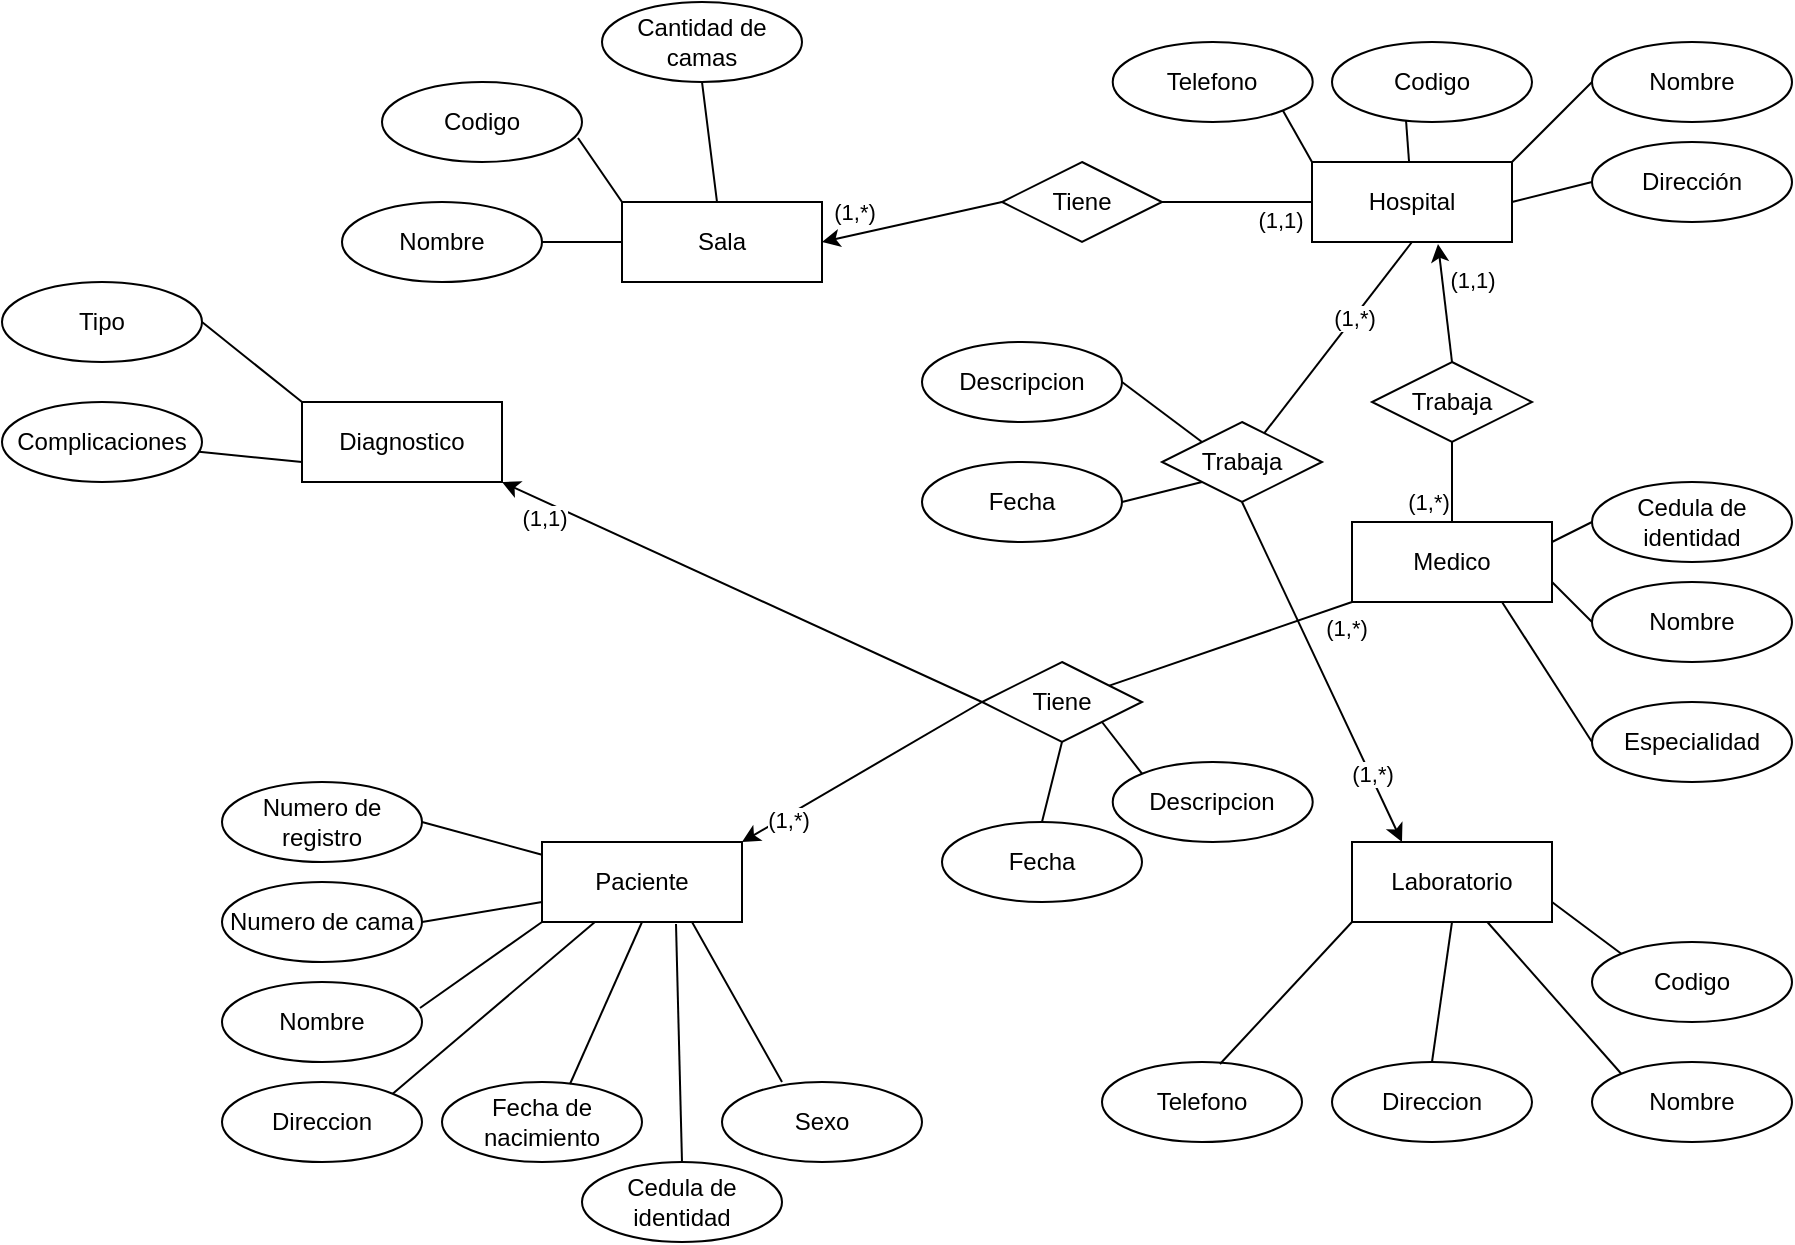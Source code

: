 <mxfile version="26.2.12">
  <diagram id="R2lEEEUBdFMjLlhIrx00" name="Page-1">
    <mxGraphModel dx="1958" dy="605" grid="1" gridSize="10" guides="1" tooltips="1" connect="1" arrows="1" fold="1" page="1" pageScale="1" pageWidth="850" pageHeight="1100" math="0" shadow="0" extFonts="Permanent Marker^https://fonts.googleapis.com/css?family=Permanent+Marker">
      <root>
        <mxCell id="0" />
        <mxCell id="1" parent="0" />
        <mxCell id="wQJye9Y6Ir59Oo7eAUUx-1" value="Hospital" style="whiteSpace=wrap;html=1;align=center;" vertex="1" parent="1">
          <mxGeometry x="475" y="100" width="100" height="40" as="geometry" />
        </mxCell>
        <mxCell id="wQJye9Y6Ir59Oo7eAUUx-2" value="Medico" style="whiteSpace=wrap;html=1;align=center;" vertex="1" parent="1">
          <mxGeometry x="495" y="280" width="100" height="40" as="geometry" />
        </mxCell>
        <mxCell id="wQJye9Y6Ir59Oo7eAUUx-3" value="Sala" style="whiteSpace=wrap;html=1;align=center;" vertex="1" parent="1">
          <mxGeometry x="130" y="120" width="100" height="40" as="geometry" />
        </mxCell>
        <mxCell id="wQJye9Y6Ir59Oo7eAUUx-4" value="Paciente" style="whiteSpace=wrap;html=1;align=center;" vertex="1" parent="1">
          <mxGeometry x="90" y="440" width="100" height="40" as="geometry" />
        </mxCell>
        <mxCell id="wQJye9Y6Ir59Oo7eAUUx-5" value="Laboratorio" style="whiteSpace=wrap;html=1;align=center;" vertex="1" parent="1">
          <mxGeometry x="495" y="440" width="100" height="40" as="geometry" />
        </mxCell>
        <mxCell id="wQJye9Y6Ir59Oo7eAUUx-6" value="Diagnostico" style="whiteSpace=wrap;html=1;align=center;" vertex="1" parent="1">
          <mxGeometry x="-30" y="220" width="100" height="40" as="geometry" />
        </mxCell>
        <mxCell id="wQJye9Y6Ir59Oo7eAUUx-7" value="Codigo" style="ellipse;whiteSpace=wrap;html=1;align=center;" vertex="1" parent="1">
          <mxGeometry x="485" y="40" width="100" height="40" as="geometry" />
        </mxCell>
        <mxCell id="wQJye9Y6Ir59Oo7eAUUx-8" value="Dirección" style="ellipse;whiteSpace=wrap;html=1;align=center;" vertex="1" parent="1">
          <mxGeometry x="615" y="90" width="100" height="40" as="geometry" />
        </mxCell>
        <mxCell id="wQJye9Y6Ir59Oo7eAUUx-9" value="Nombre" style="ellipse;whiteSpace=wrap;html=1;align=center;" vertex="1" parent="1">
          <mxGeometry x="615" y="40" width="100" height="40" as="geometry" />
        </mxCell>
        <mxCell id="wQJye9Y6Ir59Oo7eAUUx-11" value="Telefono" style="ellipse;whiteSpace=wrap;html=1;align=center;" vertex="1" parent="1">
          <mxGeometry x="375.36" y="40" width="100" height="40" as="geometry" />
        </mxCell>
        <mxCell id="wQJye9Y6Ir59Oo7eAUUx-12" value="Nombre" style="ellipse;whiteSpace=wrap;html=1;align=center;" vertex="1" parent="1">
          <mxGeometry x="-10" y="120" width="100" height="40" as="geometry" />
        </mxCell>
        <mxCell id="wQJye9Y6Ir59Oo7eAUUx-13" value="Codigo" style="ellipse;whiteSpace=wrap;html=1;align=center;" vertex="1" parent="1">
          <mxGeometry x="10" y="60" width="100" height="40" as="geometry" />
        </mxCell>
        <mxCell id="wQJye9Y6Ir59Oo7eAUUx-14" value="Cantidad de camas" style="ellipse;whiteSpace=wrap;html=1;align=center;" vertex="1" parent="1">
          <mxGeometry x="120" y="20" width="100" height="40" as="geometry" />
        </mxCell>
        <mxCell id="wQJye9Y6Ir59Oo7eAUUx-15" value="Especialidad" style="ellipse;whiteSpace=wrap;html=1;align=center;" vertex="1" parent="1">
          <mxGeometry x="615" y="370" width="100" height="40" as="geometry" />
        </mxCell>
        <mxCell id="wQJye9Y6Ir59Oo7eAUUx-16" value="Nombre" style="ellipse;whiteSpace=wrap;html=1;align=center;" vertex="1" parent="1">
          <mxGeometry x="615" y="310" width="100" height="40" as="geometry" />
        </mxCell>
        <mxCell id="wQJye9Y6Ir59Oo7eAUUx-17" value="Cedula de identidad" style="ellipse;whiteSpace=wrap;html=1;align=center;" vertex="1" parent="1">
          <mxGeometry x="615" y="260" width="100" height="40" as="geometry" />
        </mxCell>
        <mxCell id="wQJye9Y6Ir59Oo7eAUUx-18" value="Telefono" style="ellipse;whiteSpace=wrap;html=1;align=center;" vertex="1" parent="1">
          <mxGeometry x="370" y="550" width="100" height="40" as="geometry" />
        </mxCell>
        <mxCell id="wQJye9Y6Ir59Oo7eAUUx-19" value="Direccion" style="ellipse;whiteSpace=wrap;html=1;align=center;" vertex="1" parent="1">
          <mxGeometry x="485" y="550" width="100" height="40" as="geometry" />
        </mxCell>
        <mxCell id="wQJye9Y6Ir59Oo7eAUUx-20" value="Nombre" style="ellipse;whiteSpace=wrap;html=1;align=center;" vertex="1" parent="1">
          <mxGeometry x="615" y="550" width="100" height="40" as="geometry" />
        </mxCell>
        <mxCell id="wQJye9Y6Ir59Oo7eAUUx-21" value="Codigo" style="ellipse;whiteSpace=wrap;html=1;align=center;" vertex="1" parent="1">
          <mxGeometry x="615" y="490" width="100" height="40" as="geometry" />
        </mxCell>
        <mxCell id="wQJye9Y6Ir59Oo7eAUUx-22" value="Complicaciones" style="ellipse;whiteSpace=wrap;html=1;align=center;" vertex="1" parent="1">
          <mxGeometry x="-180" y="220" width="100" height="40" as="geometry" />
        </mxCell>
        <mxCell id="wQJye9Y6Ir59Oo7eAUUx-23" value="Tipo" style="ellipse;whiteSpace=wrap;html=1;align=center;" vertex="1" parent="1">
          <mxGeometry x="-180" y="160" width="100" height="40" as="geometry" />
        </mxCell>
        <mxCell id="wQJye9Y6Ir59Oo7eAUUx-24" value="Cedula de identidad" style="ellipse;whiteSpace=wrap;html=1;align=center;" vertex="1" parent="1">
          <mxGeometry x="110" y="600" width="100" height="40" as="geometry" />
        </mxCell>
        <mxCell id="wQJye9Y6Ir59Oo7eAUUx-25" value="Sexo" style="ellipse;whiteSpace=wrap;html=1;align=center;" vertex="1" parent="1">
          <mxGeometry x="180" y="560" width="100" height="40" as="geometry" />
        </mxCell>
        <mxCell id="wQJye9Y6Ir59Oo7eAUUx-26" value="Fecha de nacimiento" style="ellipse;whiteSpace=wrap;html=1;align=center;" vertex="1" parent="1">
          <mxGeometry x="40" y="560" width="100" height="40" as="geometry" />
        </mxCell>
        <mxCell id="wQJye9Y6Ir59Oo7eAUUx-27" value="Direccion" style="ellipse;whiteSpace=wrap;html=1;align=center;" vertex="1" parent="1">
          <mxGeometry x="-70" y="560" width="100" height="40" as="geometry" />
        </mxCell>
        <mxCell id="wQJye9Y6Ir59Oo7eAUUx-28" value="Nombre" style="ellipse;whiteSpace=wrap;html=1;align=center;" vertex="1" parent="1">
          <mxGeometry x="-70" y="510" width="100" height="40" as="geometry" />
        </mxCell>
        <mxCell id="wQJye9Y6Ir59Oo7eAUUx-29" value="Numero de cama" style="ellipse;whiteSpace=wrap;html=1;align=center;" vertex="1" parent="1">
          <mxGeometry x="-70" y="460" width="100" height="40" as="geometry" />
        </mxCell>
        <mxCell id="wQJye9Y6Ir59Oo7eAUUx-30" value="Numero de registro" style="ellipse;whiteSpace=wrap;html=1;align=center;" vertex="1" parent="1">
          <mxGeometry x="-70" y="410" width="100" height="40" as="geometry" />
        </mxCell>
        <mxCell id="wQJye9Y6Ir59Oo7eAUUx-31" value="" style="endArrow=none;html=1;rounded=0;exitX=0.5;exitY=1;exitDx=0;exitDy=0;" edge="1" parent="1" source="wQJye9Y6Ir59Oo7eAUUx-14" target="wQJye9Y6Ir59Oo7eAUUx-3">
          <mxGeometry width="50" height="50" relative="1" as="geometry">
            <mxPoint x="220" y="320" as="sourcePoint" />
            <mxPoint x="270" y="270" as="targetPoint" />
          </mxGeometry>
        </mxCell>
        <mxCell id="wQJye9Y6Ir59Oo7eAUUx-32" value="" style="endArrow=none;html=1;rounded=0;exitX=0.98;exitY=0.7;exitDx=0;exitDy=0;exitPerimeter=0;entryX=0;entryY=0;entryDx=0;entryDy=0;" edge="1" parent="1" source="wQJye9Y6Ir59Oo7eAUUx-13" target="wQJye9Y6Ir59Oo7eAUUx-3">
          <mxGeometry width="50" height="50" relative="1" as="geometry">
            <mxPoint x="220" y="320" as="sourcePoint" />
            <mxPoint x="270" y="270" as="targetPoint" />
          </mxGeometry>
        </mxCell>
        <mxCell id="wQJye9Y6Ir59Oo7eAUUx-33" value="" style="endArrow=none;html=1;rounded=0;exitX=1;exitY=0.5;exitDx=0;exitDy=0;entryX=0;entryY=0.5;entryDx=0;entryDy=0;" edge="1" parent="1" source="wQJye9Y6Ir59Oo7eAUUx-12" target="wQJye9Y6Ir59Oo7eAUUx-3">
          <mxGeometry width="50" height="50" relative="1" as="geometry">
            <mxPoint x="220" y="320" as="sourcePoint" />
            <mxPoint x="270" y="270" as="targetPoint" />
          </mxGeometry>
        </mxCell>
        <mxCell id="wQJye9Y6Ir59Oo7eAUUx-34" value="" style="endArrow=none;html=1;rounded=0;exitX=1;exitY=0.5;exitDx=0;exitDy=0;entryX=0;entryY=0;entryDx=0;entryDy=0;" edge="1" parent="1" source="wQJye9Y6Ir59Oo7eAUUx-23" target="wQJye9Y6Ir59Oo7eAUUx-6">
          <mxGeometry width="50" height="50" relative="1" as="geometry">
            <mxPoint x="50" y="280" as="sourcePoint" />
            <mxPoint x="100" y="230" as="targetPoint" />
          </mxGeometry>
        </mxCell>
        <mxCell id="wQJye9Y6Ir59Oo7eAUUx-35" value="" style="endArrow=none;html=1;rounded=0;entryX=0;entryY=0.75;entryDx=0;entryDy=0;" edge="1" parent="1" source="wQJye9Y6Ir59Oo7eAUUx-22" target="wQJye9Y6Ir59Oo7eAUUx-6">
          <mxGeometry width="50" height="50" relative="1" as="geometry">
            <mxPoint x="50" y="280" as="sourcePoint" />
            <mxPoint x="100" y="230" as="targetPoint" />
          </mxGeometry>
        </mxCell>
        <mxCell id="wQJye9Y6Ir59Oo7eAUUx-37" value="" style="endArrow=none;html=1;rounded=0;exitX=1;exitY=0.5;exitDx=0;exitDy=0;" edge="1" parent="1" source="wQJye9Y6Ir59Oo7eAUUx-30" target="wQJye9Y6Ir59Oo7eAUUx-4">
          <mxGeometry width="50" height="50" relative="1" as="geometry">
            <mxPoint x="170" y="320" as="sourcePoint" />
            <mxPoint x="220" y="270" as="targetPoint" />
          </mxGeometry>
        </mxCell>
        <mxCell id="wQJye9Y6Ir59Oo7eAUUx-38" value="" style="endArrow=none;html=1;rounded=0;exitX=1;exitY=0.5;exitDx=0;exitDy=0;entryX=0;entryY=0.75;entryDx=0;entryDy=0;" edge="1" parent="1" source="wQJye9Y6Ir59Oo7eAUUx-29" target="wQJye9Y6Ir59Oo7eAUUx-4">
          <mxGeometry width="50" height="50" relative="1" as="geometry">
            <mxPoint x="170" y="320" as="sourcePoint" />
            <mxPoint x="220" y="270" as="targetPoint" />
          </mxGeometry>
        </mxCell>
        <mxCell id="wQJye9Y6Ir59Oo7eAUUx-39" value="" style="endArrow=none;html=1;rounded=0;exitX=0.99;exitY=0.325;exitDx=0;exitDy=0;exitPerimeter=0;entryX=0;entryY=1;entryDx=0;entryDy=0;" edge="1" parent="1" source="wQJye9Y6Ir59Oo7eAUUx-28" target="wQJye9Y6Ir59Oo7eAUUx-4">
          <mxGeometry width="50" height="50" relative="1" as="geometry">
            <mxPoint x="170" y="420" as="sourcePoint" />
            <mxPoint x="220" y="370" as="targetPoint" />
          </mxGeometry>
        </mxCell>
        <mxCell id="wQJye9Y6Ir59Oo7eAUUx-40" value="" style="endArrow=none;html=1;rounded=0;exitX=1;exitY=0;exitDx=0;exitDy=0;" edge="1" parent="1" source="wQJye9Y6Ir59Oo7eAUUx-27" target="wQJye9Y6Ir59Oo7eAUUx-4">
          <mxGeometry width="50" height="50" relative="1" as="geometry">
            <mxPoint x="170" y="420" as="sourcePoint" />
            <mxPoint x="220" y="370" as="targetPoint" />
          </mxGeometry>
        </mxCell>
        <mxCell id="wQJye9Y6Ir59Oo7eAUUx-41" value="" style="endArrow=none;html=1;rounded=0;exitX=0.64;exitY=0.025;exitDx=0;exitDy=0;exitPerimeter=0;entryX=0.5;entryY=1;entryDx=0;entryDy=0;" edge="1" parent="1" source="wQJye9Y6Ir59Oo7eAUUx-26" target="wQJye9Y6Ir59Oo7eAUUx-4">
          <mxGeometry width="50" height="50" relative="1" as="geometry">
            <mxPoint x="170" y="420" as="sourcePoint" />
            <mxPoint x="220" y="370" as="targetPoint" />
          </mxGeometry>
        </mxCell>
        <mxCell id="wQJye9Y6Ir59Oo7eAUUx-42" value="" style="endArrow=none;html=1;rounded=0;exitX=0.5;exitY=0;exitDx=0;exitDy=0;entryX=0.75;entryY=1;entryDx=0;entryDy=0;" edge="1" parent="1" target="wQJye9Y6Ir59Oo7eAUUx-4">
          <mxGeometry width="50" height="50" relative="1" as="geometry">
            <mxPoint x="210" y="560" as="sourcePoint" />
            <mxPoint x="220" y="370" as="targetPoint" />
          </mxGeometry>
        </mxCell>
        <mxCell id="wQJye9Y6Ir59Oo7eAUUx-43" value="" style="endArrow=none;html=1;rounded=0;exitX=0.59;exitY=0.025;exitDx=0;exitDy=0;exitPerimeter=0;entryX=0;entryY=1;entryDx=0;entryDy=0;" edge="1" parent="1" source="wQJye9Y6Ir59Oo7eAUUx-18" target="wQJye9Y6Ir59Oo7eAUUx-5">
          <mxGeometry width="50" height="50" relative="1" as="geometry">
            <mxPoint x="515" y="380" as="sourcePoint" />
            <mxPoint x="565" y="330" as="targetPoint" />
          </mxGeometry>
        </mxCell>
        <mxCell id="wQJye9Y6Ir59Oo7eAUUx-44" value="" style="endArrow=none;html=1;rounded=0;exitX=0.5;exitY=0;exitDx=0;exitDy=0;entryX=0.5;entryY=1;entryDx=0;entryDy=0;" edge="1" parent="1" source="wQJye9Y6Ir59Oo7eAUUx-19" target="wQJye9Y6Ir59Oo7eAUUx-5">
          <mxGeometry width="50" height="50" relative="1" as="geometry">
            <mxPoint x="515" y="380" as="sourcePoint" />
            <mxPoint x="565" y="330" as="targetPoint" />
          </mxGeometry>
        </mxCell>
        <mxCell id="wQJye9Y6Ir59Oo7eAUUx-45" value="" style="endArrow=none;html=1;rounded=0;exitX=0;exitY=0;exitDx=0;exitDy=0;" edge="1" parent="1" source="wQJye9Y6Ir59Oo7eAUUx-20" target="wQJye9Y6Ir59Oo7eAUUx-5">
          <mxGeometry width="50" height="50" relative="1" as="geometry">
            <mxPoint x="515" y="380" as="sourcePoint" />
            <mxPoint x="565" y="330" as="targetPoint" />
          </mxGeometry>
        </mxCell>
        <mxCell id="wQJye9Y6Ir59Oo7eAUUx-46" value="" style="endArrow=none;html=1;rounded=0;exitX=0;exitY=0;exitDx=0;exitDy=0;entryX=1;entryY=0.75;entryDx=0;entryDy=0;" edge="1" parent="1" source="wQJye9Y6Ir59Oo7eAUUx-21" target="wQJye9Y6Ir59Oo7eAUUx-5">
          <mxGeometry width="50" height="50" relative="1" as="geometry">
            <mxPoint x="515" y="380" as="sourcePoint" />
            <mxPoint x="565" y="330" as="targetPoint" />
          </mxGeometry>
        </mxCell>
        <mxCell id="wQJye9Y6Ir59Oo7eAUUx-47" value="" style="endArrow=none;html=1;rounded=0;exitX=0;exitY=0.5;exitDx=0;exitDy=0;entryX=0.75;entryY=1;entryDx=0;entryDy=0;" edge="1" parent="1" source="wQJye9Y6Ir59Oo7eAUUx-15" target="wQJye9Y6Ir59Oo7eAUUx-2">
          <mxGeometry width="50" height="50" relative="1" as="geometry">
            <mxPoint x="515" y="380" as="sourcePoint" />
            <mxPoint x="565" y="330" as="targetPoint" />
          </mxGeometry>
        </mxCell>
        <mxCell id="wQJye9Y6Ir59Oo7eAUUx-48" value="" style="endArrow=none;html=1;rounded=0;exitX=0;exitY=0.5;exitDx=0;exitDy=0;entryX=1;entryY=0.75;entryDx=0;entryDy=0;" edge="1" parent="1" source="wQJye9Y6Ir59Oo7eAUUx-16" target="wQJye9Y6Ir59Oo7eAUUx-2">
          <mxGeometry width="50" height="50" relative="1" as="geometry">
            <mxPoint x="515" y="380" as="sourcePoint" />
            <mxPoint x="565" y="330" as="targetPoint" />
          </mxGeometry>
        </mxCell>
        <mxCell id="wQJye9Y6Ir59Oo7eAUUx-49" value="" style="endArrow=none;html=1;rounded=0;exitX=0;exitY=0.5;exitDx=0;exitDy=0;entryX=1;entryY=0.25;entryDx=0;entryDy=0;" edge="1" parent="1" source="wQJye9Y6Ir59Oo7eAUUx-17" target="wQJye9Y6Ir59Oo7eAUUx-2">
          <mxGeometry width="50" height="50" relative="1" as="geometry">
            <mxPoint x="515" y="380" as="sourcePoint" />
            <mxPoint x="565" y="330" as="targetPoint" />
          </mxGeometry>
        </mxCell>
        <mxCell id="wQJye9Y6Ir59Oo7eAUUx-50" value="" style="endArrow=none;html=1;rounded=0;exitX=1;exitY=1;exitDx=0;exitDy=0;entryX=0;entryY=0;entryDx=0;entryDy=0;" edge="1" parent="1" target="wQJye9Y6Ir59Oo7eAUUx-1">
          <mxGeometry width="50" height="50" relative="1" as="geometry">
            <mxPoint x="460.355" y="74.142" as="sourcePoint" />
            <mxPoint x="525" y="210" as="targetPoint" />
          </mxGeometry>
        </mxCell>
        <mxCell id="wQJye9Y6Ir59Oo7eAUUx-51" value="" style="endArrow=none;html=1;rounded=0;exitX=0.37;exitY=0.975;exitDx=0;exitDy=0;exitPerimeter=0;" edge="1" parent="1" source="wQJye9Y6Ir59Oo7eAUUx-7" target="wQJye9Y6Ir59Oo7eAUUx-1">
          <mxGeometry width="50" height="50" relative="1" as="geometry">
            <mxPoint x="475" y="260" as="sourcePoint" />
            <mxPoint x="525" y="210" as="targetPoint" />
          </mxGeometry>
        </mxCell>
        <mxCell id="wQJye9Y6Ir59Oo7eAUUx-52" value="" style="endArrow=none;html=1;rounded=0;exitX=0;exitY=0.5;exitDx=0;exitDy=0;entryX=1;entryY=0;entryDx=0;entryDy=0;" edge="1" parent="1" source="wQJye9Y6Ir59Oo7eAUUx-9" target="wQJye9Y6Ir59Oo7eAUUx-1">
          <mxGeometry width="50" height="50" relative="1" as="geometry">
            <mxPoint x="475" y="260" as="sourcePoint" />
            <mxPoint x="525" y="210" as="targetPoint" />
          </mxGeometry>
        </mxCell>
        <mxCell id="wQJye9Y6Ir59Oo7eAUUx-53" value="" style="endArrow=none;html=1;rounded=0;exitX=0;exitY=0.5;exitDx=0;exitDy=0;entryX=1;entryY=0.5;entryDx=0;entryDy=0;" edge="1" parent="1" source="wQJye9Y6Ir59Oo7eAUUx-8" target="wQJye9Y6Ir59Oo7eAUUx-1">
          <mxGeometry width="50" height="50" relative="1" as="geometry">
            <mxPoint x="475" y="260" as="sourcePoint" />
            <mxPoint x="525" y="210" as="targetPoint" />
          </mxGeometry>
        </mxCell>
        <mxCell id="wQJye9Y6Ir59Oo7eAUUx-55" value="Tiene" style="shape=rhombus;perimeter=rhombusPerimeter;whiteSpace=wrap;html=1;align=center;" vertex="1" parent="1">
          <mxGeometry x="320" y="100" width="80" height="40" as="geometry" />
        </mxCell>
        <mxCell id="wQJye9Y6Ir59Oo7eAUUx-56" value="" style="endArrow=none;html=1;rounded=0;exitX=0;exitY=0.5;exitDx=0;exitDy=0;entryX=1;entryY=0.5;entryDx=0;entryDy=0;" edge="1" parent="1" source="wQJye9Y6Ir59Oo7eAUUx-1" target="wQJye9Y6Ir59Oo7eAUUx-55">
          <mxGeometry width="50" height="50" relative="1" as="geometry">
            <mxPoint x="410" y="290" as="sourcePoint" />
            <mxPoint x="460" y="240" as="targetPoint" />
          </mxGeometry>
        </mxCell>
        <mxCell id="wQJye9Y6Ir59Oo7eAUUx-58" value="(1,1)" style="edgeLabel;html=1;align=center;verticalAlign=middle;resizable=0;points=[];" vertex="1" connectable="0" parent="wQJye9Y6Ir59Oo7eAUUx-56">
          <mxGeometry x="-0.067" y="2" relative="1" as="geometry">
            <mxPoint x="19" y="7" as="offset" />
          </mxGeometry>
        </mxCell>
        <mxCell id="wQJye9Y6Ir59Oo7eAUUx-57" value="" style="endArrow=classic;html=1;rounded=0;exitX=0;exitY=0.5;exitDx=0;exitDy=0;entryX=1;entryY=0.5;entryDx=0;entryDy=0;" edge="1" parent="1" source="wQJye9Y6Ir59Oo7eAUUx-55" target="wQJye9Y6Ir59Oo7eAUUx-3">
          <mxGeometry width="50" height="50" relative="1" as="geometry">
            <mxPoint x="410" y="290" as="sourcePoint" />
            <mxPoint x="460" y="240" as="targetPoint" />
          </mxGeometry>
        </mxCell>
        <mxCell id="wQJye9Y6Ir59Oo7eAUUx-59" value="(1,*)" style="edgeLabel;html=1;align=center;verticalAlign=middle;resizable=0;points=[];" vertex="1" connectable="0" parent="wQJye9Y6Ir59Oo7eAUUx-57">
          <mxGeometry x="0.334" y="5" relative="1" as="geometry">
            <mxPoint x="-15" y="-13" as="offset" />
          </mxGeometry>
        </mxCell>
        <mxCell id="wQJye9Y6Ir59Oo7eAUUx-65" value="Trabaja" style="shape=rhombus;perimeter=rhombusPerimeter;whiteSpace=wrap;html=1;align=center;" vertex="1" parent="1">
          <mxGeometry x="505" y="200" width="80" height="40" as="geometry" />
        </mxCell>
        <mxCell id="wQJye9Y6Ir59Oo7eAUUx-66" value="" style="endArrow=none;html=1;rounded=0;exitX=0.5;exitY=0;exitDx=0;exitDy=0;entryX=0.5;entryY=1;entryDx=0;entryDy=0;" edge="1" parent="1" source="wQJye9Y6Ir59Oo7eAUUx-2" target="wQJye9Y6Ir59Oo7eAUUx-65">
          <mxGeometry width="50" height="50" relative="1" as="geometry">
            <mxPoint x="490" y="230" as="sourcePoint" />
            <mxPoint x="540" y="180" as="targetPoint" />
          </mxGeometry>
        </mxCell>
        <mxCell id="wQJye9Y6Ir59Oo7eAUUx-68" value="(1,*)" style="edgeLabel;html=1;align=center;verticalAlign=middle;resizable=0;points=[];" vertex="1" connectable="0" parent="wQJye9Y6Ir59Oo7eAUUx-66">
          <mxGeometry y="2" relative="1" as="geometry">
            <mxPoint x="-10" y="10" as="offset" />
          </mxGeometry>
        </mxCell>
        <mxCell id="wQJye9Y6Ir59Oo7eAUUx-67" value="" style="endArrow=classic;html=1;rounded=0;exitX=0.5;exitY=0;exitDx=0;exitDy=0;entryX=0.63;entryY=1.025;entryDx=0;entryDy=0;entryPerimeter=0;" edge="1" parent="1" source="wQJye9Y6Ir59Oo7eAUUx-65" target="wQJye9Y6Ir59Oo7eAUUx-1">
          <mxGeometry width="50" height="50" relative="1" as="geometry">
            <mxPoint x="490" y="230" as="sourcePoint" />
            <mxPoint x="540" y="180" as="targetPoint" />
          </mxGeometry>
        </mxCell>
        <mxCell id="wQJye9Y6Ir59Oo7eAUUx-69" value="(1,1)" style="edgeLabel;html=1;align=center;verticalAlign=middle;resizable=0;points=[];" vertex="1" connectable="0" parent="wQJye9Y6Ir59Oo7eAUUx-67">
          <mxGeometry x="0.219" relative="1" as="geometry">
            <mxPoint x="14" y="-6" as="offset" />
          </mxGeometry>
        </mxCell>
        <mxCell id="wQJye9Y6Ir59Oo7eAUUx-70" value="Trabaja" style="shape=rhombus;perimeter=rhombusPerimeter;whiteSpace=wrap;html=1;align=center;" vertex="1" parent="1">
          <mxGeometry x="400" y="230" width="80" height="40" as="geometry" />
        </mxCell>
        <mxCell id="wQJye9Y6Ir59Oo7eAUUx-71" value="" style="endArrow=none;html=1;rounded=0;exitX=0.5;exitY=1;exitDx=0;exitDy=0;" edge="1" parent="1" source="wQJye9Y6Ir59Oo7eAUUx-1" target="wQJye9Y6Ir59Oo7eAUUx-70">
          <mxGeometry width="50" height="50" relative="1" as="geometry">
            <mxPoint x="410" y="340" as="sourcePoint" />
            <mxPoint x="460" y="290" as="targetPoint" />
          </mxGeometry>
        </mxCell>
        <mxCell id="wQJye9Y6Ir59Oo7eAUUx-75" value="(1,*)" style="edgeLabel;html=1;align=center;verticalAlign=middle;resizable=0;points=[];" vertex="1" connectable="0" parent="wQJye9Y6Ir59Oo7eAUUx-71">
          <mxGeometry x="-0.027" y="2" relative="1" as="geometry">
            <mxPoint x="5" y="-10" as="offset" />
          </mxGeometry>
        </mxCell>
        <mxCell id="wQJye9Y6Ir59Oo7eAUUx-72" value="" style="endArrow=classic;html=1;rounded=0;entryX=0.25;entryY=0;entryDx=0;entryDy=0;exitX=0.5;exitY=1;exitDx=0;exitDy=0;" edge="1" parent="1" source="wQJye9Y6Ir59Oo7eAUUx-70" target="wQJye9Y6Ir59Oo7eAUUx-5">
          <mxGeometry width="50" height="50" relative="1" as="geometry">
            <mxPoint x="410" y="340" as="sourcePoint" />
            <mxPoint x="460" y="290" as="targetPoint" />
          </mxGeometry>
        </mxCell>
        <mxCell id="wQJye9Y6Ir59Oo7eAUUx-74" value="(1,*)" style="edgeLabel;html=1;align=center;verticalAlign=middle;resizable=0;points=[];" vertex="1" connectable="0" parent="wQJye9Y6Ir59Oo7eAUUx-72">
          <mxGeometry x="0.614" relative="1" as="geometry">
            <mxPoint y="-1" as="offset" />
          </mxGeometry>
        </mxCell>
        <mxCell id="wQJye9Y6Ir59Oo7eAUUx-76" value="Fecha" style="ellipse;whiteSpace=wrap;html=1;align=center;" vertex="1" parent="1">
          <mxGeometry x="280" y="250" width="100" height="40" as="geometry" />
        </mxCell>
        <mxCell id="wQJye9Y6Ir59Oo7eAUUx-77" value="Descripcion" style="ellipse;whiteSpace=wrap;html=1;align=center;" vertex="1" parent="1">
          <mxGeometry x="280" y="190" width="100" height="40" as="geometry" />
        </mxCell>
        <mxCell id="wQJye9Y6Ir59Oo7eAUUx-78" value="" style="endArrow=none;html=1;rounded=0;exitX=1;exitY=0.5;exitDx=0;exitDy=0;entryX=0;entryY=0;entryDx=0;entryDy=0;" edge="1" parent="1" source="wQJye9Y6Ir59Oo7eAUUx-77" target="wQJye9Y6Ir59Oo7eAUUx-70">
          <mxGeometry width="50" height="50" relative="1" as="geometry">
            <mxPoint x="410" y="340" as="sourcePoint" />
            <mxPoint x="460" y="290" as="targetPoint" />
          </mxGeometry>
        </mxCell>
        <mxCell id="wQJye9Y6Ir59Oo7eAUUx-80" value="" style="endArrow=none;html=1;rounded=0;exitX=1;exitY=0.5;exitDx=0;exitDy=0;entryX=0;entryY=1;entryDx=0;entryDy=0;" edge="1" parent="1" source="wQJye9Y6Ir59Oo7eAUUx-76" target="wQJye9Y6Ir59Oo7eAUUx-70">
          <mxGeometry width="50" height="50" relative="1" as="geometry">
            <mxPoint x="410" y="340" as="sourcePoint" />
            <mxPoint x="460" y="290" as="targetPoint" />
          </mxGeometry>
        </mxCell>
        <mxCell id="wQJye9Y6Ir59Oo7eAUUx-81" value="Tiene" style="shape=rhombus;perimeter=rhombusPerimeter;whiteSpace=wrap;html=1;align=center;" vertex="1" parent="1">
          <mxGeometry x="310" y="350" width="80" height="40" as="geometry" />
        </mxCell>
        <mxCell id="wQJye9Y6Ir59Oo7eAUUx-82" value="" style="endArrow=none;html=1;rounded=0;exitX=0;exitY=1;exitDx=0;exitDy=0;" edge="1" parent="1" source="wQJye9Y6Ir59Oo7eAUUx-2" target="wQJye9Y6Ir59Oo7eAUUx-81">
          <mxGeometry width="50" height="50" relative="1" as="geometry">
            <mxPoint x="410" y="340" as="sourcePoint" />
            <mxPoint x="460" y="290" as="targetPoint" />
          </mxGeometry>
        </mxCell>
        <mxCell id="wQJye9Y6Ir59Oo7eAUUx-89" value="(1,*)" style="edgeLabel;html=1;align=center;verticalAlign=middle;resizable=0;points=[];" vertex="1" connectable="0" parent="wQJye9Y6Ir59Oo7eAUUx-82">
          <mxGeometry x="-0.715" y="-2" relative="1" as="geometry">
            <mxPoint x="15" y="9" as="offset" />
          </mxGeometry>
        </mxCell>
        <mxCell id="wQJye9Y6Ir59Oo7eAUUx-83" value="" style="endArrow=classic;html=1;rounded=0;exitX=0;exitY=0.5;exitDx=0;exitDy=0;entryX=1;entryY=0;entryDx=0;entryDy=0;" edge="1" parent="1" source="wQJye9Y6Ir59Oo7eAUUx-81" target="wQJye9Y6Ir59Oo7eAUUx-4">
          <mxGeometry width="50" height="50" relative="1" as="geometry">
            <mxPoint x="410" y="340" as="sourcePoint" />
            <mxPoint x="460" y="290" as="targetPoint" />
          </mxGeometry>
        </mxCell>
        <mxCell id="wQJye9Y6Ir59Oo7eAUUx-91" value="(1,*)" style="edgeLabel;html=1;align=center;verticalAlign=middle;resizable=0;points=[];" vertex="1" connectable="0" parent="wQJye9Y6Ir59Oo7eAUUx-83">
          <mxGeometry x="0.323" y="1" relative="1" as="geometry">
            <mxPoint x="-18" y="12" as="offset" />
          </mxGeometry>
        </mxCell>
        <mxCell id="wQJye9Y6Ir59Oo7eAUUx-87" value="Fecha" style="ellipse;whiteSpace=wrap;html=1;align=center;" vertex="1" parent="1">
          <mxGeometry x="290" y="430" width="100" height="40" as="geometry" />
        </mxCell>
        <mxCell id="wQJye9Y6Ir59Oo7eAUUx-93" value="" style="endArrow=none;html=1;rounded=0;exitX=0.5;exitY=0;exitDx=0;exitDy=0;entryX=0.67;entryY=1.025;entryDx=0;entryDy=0;entryPerimeter=0;" edge="1" parent="1" source="wQJye9Y6Ir59Oo7eAUUx-24" target="wQJye9Y6Ir59Oo7eAUUx-4">
          <mxGeometry width="50" height="50" relative="1" as="geometry">
            <mxPoint x="190" y="410" as="sourcePoint" />
            <mxPoint x="240" y="360" as="targetPoint" />
          </mxGeometry>
        </mxCell>
        <mxCell id="wQJye9Y6Ir59Oo7eAUUx-95" value="" style="endArrow=none;html=1;rounded=0;exitX=0.5;exitY=0;exitDx=0;exitDy=0;entryX=0.5;entryY=1;entryDx=0;entryDy=0;" edge="1" parent="1" source="wQJye9Y6Ir59Oo7eAUUx-87" target="wQJye9Y6Ir59Oo7eAUUx-81">
          <mxGeometry width="50" height="50" relative="1" as="geometry">
            <mxPoint x="200" y="310" as="sourcePoint" />
            <mxPoint x="-30" y="320" as="targetPoint" />
          </mxGeometry>
        </mxCell>
        <mxCell id="wQJye9Y6Ir59Oo7eAUUx-98" value="" style="endArrow=classic;html=1;rounded=0;exitX=0;exitY=0.5;exitDx=0;exitDy=0;entryX=1;entryY=1;entryDx=0;entryDy=0;" edge="1" parent="1" source="wQJye9Y6Ir59Oo7eAUUx-81" target="wQJye9Y6Ir59Oo7eAUUx-6">
          <mxGeometry width="50" height="50" relative="1" as="geometry">
            <mxPoint x="170" y="260" as="sourcePoint" />
            <mxPoint x="250" y="260" as="targetPoint" />
          </mxGeometry>
        </mxCell>
        <mxCell id="wQJye9Y6Ir59Oo7eAUUx-100" value="(1,1)" style="edgeLabel;html=1;align=center;verticalAlign=middle;resizable=0;points=[];" vertex="1" connectable="0" parent="wQJye9Y6Ir59Oo7eAUUx-98">
          <mxGeometry x="0.325" y="-2" relative="1" as="geometry">
            <mxPoint x="-61" y="-18" as="offset" />
          </mxGeometry>
        </mxCell>
        <mxCell id="wQJye9Y6Ir59Oo7eAUUx-102" value="Descripcion" style="ellipse;whiteSpace=wrap;html=1;align=center;" vertex="1" parent="1">
          <mxGeometry x="375.36" y="400" width="100" height="40" as="geometry" />
        </mxCell>
        <mxCell id="wQJye9Y6Ir59Oo7eAUUx-103" value="" style="endArrow=none;html=1;rounded=0;exitX=0;exitY=0;exitDx=0;exitDy=0;entryX=1;entryY=1;entryDx=0;entryDy=0;" edge="1" parent="1" source="wQJye9Y6Ir59Oo7eAUUx-102" target="wQJye9Y6Ir59Oo7eAUUx-81">
          <mxGeometry width="50" height="50" relative="1" as="geometry">
            <mxPoint x="260" y="360" as="sourcePoint" />
            <mxPoint x="310" y="310" as="targetPoint" />
          </mxGeometry>
        </mxCell>
      </root>
    </mxGraphModel>
  </diagram>
</mxfile>
